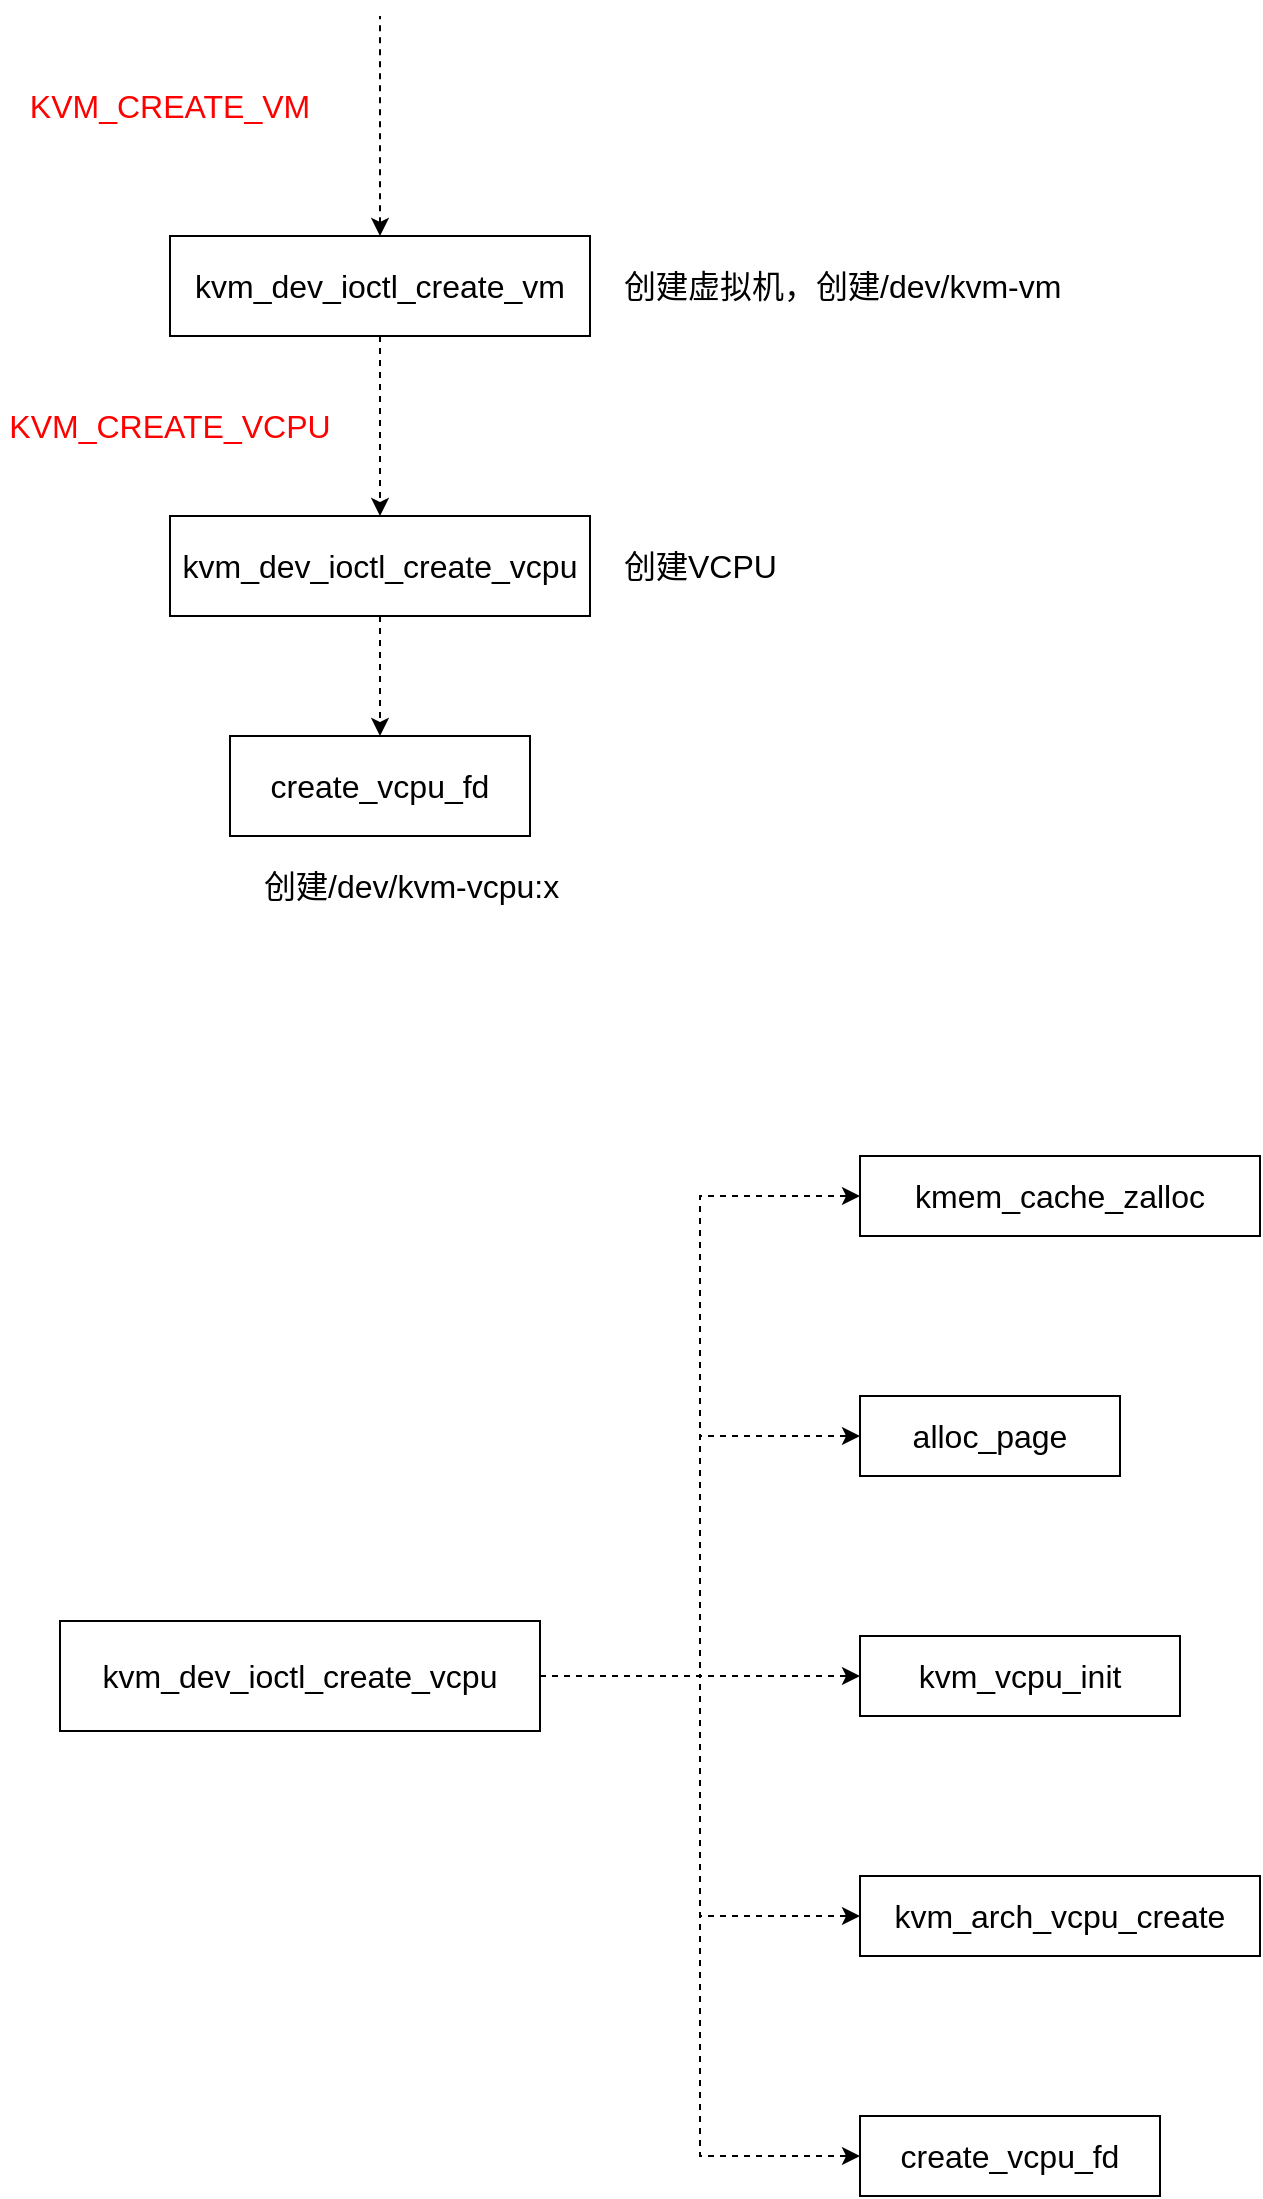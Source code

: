 <mxfile version="20.8.20" type="github">
  <diagram name="第 1 页" id="fEZX0kXtipA56TciqK5S">
    <mxGraphModel dx="1744" dy="1073" grid="1" gridSize="10" guides="1" tooltips="1" connect="1" arrows="1" fold="1" page="1" pageScale="1" pageWidth="3300" pageHeight="4681" math="0" shadow="0">
      <root>
        <mxCell id="0" />
        <mxCell id="1" parent="0" />
        <mxCell id="gz_ho0c8wg7XdhOyV5uj-7" style="edgeStyle=orthogonalEdgeStyle;rounded=0;orthogonalLoop=1;jettySize=auto;html=1;exitX=0.5;exitY=1;exitDx=0;exitDy=0;entryX=0.5;entryY=0;entryDx=0;entryDy=0;dashed=1;fontSize=16;fontColor=#FF0000;" edge="1" parent="1" source="gz_ho0c8wg7XdhOyV5uj-1" target="gz_ho0c8wg7XdhOyV5uj-4">
          <mxGeometry relative="1" as="geometry" />
        </mxCell>
        <mxCell id="gz_ho0c8wg7XdhOyV5uj-8" style="edgeStyle=orthogonalEdgeStyle;rounded=0;orthogonalLoop=1;jettySize=auto;html=1;exitX=0.5;exitY=0;exitDx=0;exitDy=0;dashed=1;fontSize=16;fontColor=#FF0000;startArrow=classic;startFill=1;endArrow=none;endFill=0;" edge="1" parent="1" source="gz_ho0c8wg7XdhOyV5uj-1">
          <mxGeometry relative="1" as="geometry">
            <mxPoint x="440" y="150" as="targetPoint" />
          </mxGeometry>
        </mxCell>
        <mxCell id="gz_ho0c8wg7XdhOyV5uj-1" value="kvm_dev_ioctl_create_vm" style="rounded=0;whiteSpace=wrap;html=1;fontSize=16;" vertex="1" parent="1">
          <mxGeometry x="335" y="260" width="210" height="50" as="geometry" />
        </mxCell>
        <mxCell id="gz_ho0c8wg7XdhOyV5uj-3" value="KVM_CREATE_VM" style="text;html=1;strokeColor=none;fillColor=none;align=center;verticalAlign=middle;whiteSpace=wrap;rounded=0;fontSize=16;fontColor=#FF0000;" vertex="1" parent="1">
          <mxGeometry x="250" y="180" width="170" height="30" as="geometry" />
        </mxCell>
        <mxCell id="gz_ho0c8wg7XdhOyV5uj-6" style="edgeStyle=orthogonalEdgeStyle;rounded=0;orthogonalLoop=1;jettySize=auto;html=1;exitX=0.5;exitY=1;exitDx=0;exitDy=0;entryX=0.5;entryY=0;entryDx=0;entryDy=0;fontSize=16;fontColor=#FF0000;dashed=1;" edge="1" parent="1" source="gz_ho0c8wg7XdhOyV5uj-4" target="gz_ho0c8wg7XdhOyV5uj-5">
          <mxGeometry relative="1" as="geometry" />
        </mxCell>
        <mxCell id="gz_ho0c8wg7XdhOyV5uj-4" value="kvm_dev_ioctl_create_vcpu" style="rounded=0;whiteSpace=wrap;html=1;fontSize=16;" vertex="1" parent="1">
          <mxGeometry x="335" y="400" width="210" height="50" as="geometry" />
        </mxCell>
        <mxCell id="gz_ho0c8wg7XdhOyV5uj-5" value="create_vcpu_fd" style="rounded=0;whiteSpace=wrap;html=1;fontSize=16;" vertex="1" parent="1">
          <mxGeometry x="365" y="510" width="150" height="50" as="geometry" />
        </mxCell>
        <mxCell id="gz_ho0c8wg7XdhOyV5uj-10" value="KVM_CREATE_VCPU" style="text;html=1;strokeColor=none;fillColor=none;align=center;verticalAlign=middle;whiteSpace=wrap;rounded=0;fontSize=16;fontColor=#FF0000;" vertex="1" parent="1">
          <mxGeometry x="250" y="340" width="170" height="30" as="geometry" />
        </mxCell>
        <mxCell id="gz_ho0c8wg7XdhOyV5uj-11" value="创建虚拟机，创建/dev/kvm-vm" style="text;html=1;strokeColor=none;fillColor=none;align=left;verticalAlign=middle;whiteSpace=wrap;rounded=0;fontSize=16;fontColor=#000000;" vertex="1" parent="1">
          <mxGeometry x="560" y="270" width="280" height="30" as="geometry" />
        </mxCell>
        <mxCell id="gz_ho0c8wg7XdhOyV5uj-12" value="创建VCPU" style="text;html=1;strokeColor=none;fillColor=none;align=left;verticalAlign=middle;whiteSpace=wrap;rounded=0;fontSize=16;fontColor=#000000;" vertex="1" parent="1">
          <mxGeometry x="560" y="410" width="120" height="30" as="geometry" />
        </mxCell>
        <mxCell id="gz_ho0c8wg7XdhOyV5uj-13" value="创建/dev/kvm-vcpu:x" style="text;html=1;strokeColor=none;fillColor=none;align=left;verticalAlign=middle;whiteSpace=wrap;rounded=0;fontSize=16;fontColor=#000000;" vertex="1" parent="1">
          <mxGeometry x="380" y="570" width="160" height="30" as="geometry" />
        </mxCell>
        <mxCell id="gz_ho0c8wg7XdhOyV5uj-17" style="edgeStyle=orthogonalEdgeStyle;rounded=0;orthogonalLoop=1;jettySize=auto;html=1;exitX=1;exitY=0.5;exitDx=0;exitDy=0;entryX=0;entryY=0.5;entryDx=0;entryDy=0;dashed=1;fontSize=16;fontColor=#000000;startArrow=none;startFill=0;endArrow=classic;endFill=1;" edge="1" parent="1" source="gz_ho0c8wg7XdhOyV5uj-14" target="gz_ho0c8wg7XdhOyV5uj-16">
          <mxGeometry relative="1" as="geometry">
            <Array as="points">
              <mxPoint x="600" y="980" />
              <mxPoint x="600" y="740" />
            </Array>
          </mxGeometry>
        </mxCell>
        <mxCell id="gz_ho0c8wg7XdhOyV5uj-22" style="edgeStyle=orthogonalEdgeStyle;rounded=0;orthogonalLoop=1;jettySize=auto;html=1;exitX=1;exitY=0.5;exitDx=0;exitDy=0;entryX=0;entryY=0.5;entryDx=0;entryDy=0;dashed=1;fontSize=16;fontColor=#000000;startArrow=none;startFill=0;endArrow=classic;endFill=1;" edge="1" parent="1" source="gz_ho0c8wg7XdhOyV5uj-14" target="gz_ho0c8wg7XdhOyV5uj-18">
          <mxGeometry relative="1" as="geometry">
            <Array as="points">
              <mxPoint x="600" y="980" />
              <mxPoint x="600" y="860" />
            </Array>
          </mxGeometry>
        </mxCell>
        <mxCell id="gz_ho0c8wg7XdhOyV5uj-23" style="edgeStyle=orthogonalEdgeStyle;rounded=0;orthogonalLoop=1;jettySize=auto;html=1;exitX=1;exitY=0.5;exitDx=0;exitDy=0;entryX=0;entryY=0.5;entryDx=0;entryDy=0;dashed=1;fontSize=16;fontColor=#000000;startArrow=none;startFill=0;endArrow=classic;endFill=1;" edge="1" parent="1" source="gz_ho0c8wg7XdhOyV5uj-14" target="gz_ho0c8wg7XdhOyV5uj-19">
          <mxGeometry relative="1" as="geometry" />
        </mxCell>
        <mxCell id="gz_ho0c8wg7XdhOyV5uj-24" style="edgeStyle=orthogonalEdgeStyle;rounded=0;orthogonalLoop=1;jettySize=auto;html=1;exitX=1;exitY=0.5;exitDx=0;exitDy=0;entryX=0;entryY=0.5;entryDx=0;entryDy=0;dashed=1;fontSize=16;fontColor=#000000;startArrow=none;startFill=0;endArrow=classic;endFill=1;" edge="1" parent="1" source="gz_ho0c8wg7XdhOyV5uj-14" target="gz_ho0c8wg7XdhOyV5uj-20">
          <mxGeometry relative="1" as="geometry">
            <Array as="points">
              <mxPoint x="600" y="980" />
              <mxPoint x="600" y="1100" />
            </Array>
          </mxGeometry>
        </mxCell>
        <mxCell id="gz_ho0c8wg7XdhOyV5uj-25" style="edgeStyle=orthogonalEdgeStyle;rounded=0;orthogonalLoop=1;jettySize=auto;html=1;exitX=1;exitY=0.5;exitDx=0;exitDy=0;entryX=0;entryY=0.5;entryDx=0;entryDy=0;dashed=1;fontSize=16;fontColor=#000000;startArrow=none;startFill=0;endArrow=classic;endFill=1;" edge="1" parent="1" source="gz_ho0c8wg7XdhOyV5uj-14" target="gz_ho0c8wg7XdhOyV5uj-21">
          <mxGeometry relative="1" as="geometry">
            <Array as="points">
              <mxPoint x="600" y="980" />
              <mxPoint x="600" y="1220" />
            </Array>
          </mxGeometry>
        </mxCell>
        <mxCell id="gz_ho0c8wg7XdhOyV5uj-14" value="kvm_dev_ioctl_create_vcpu" style="rounded=0;whiteSpace=wrap;html=1;fontSize=16;" vertex="1" parent="1">
          <mxGeometry x="280" y="952.5" width="240" height="55" as="geometry" />
        </mxCell>
        <mxCell id="gz_ho0c8wg7XdhOyV5uj-16" value="kmem_cache_zalloc" style="rounded=0;whiteSpace=wrap;html=1;fontSize=16;fontColor=#000000;" vertex="1" parent="1">
          <mxGeometry x="680" y="720" width="200" height="40" as="geometry" />
        </mxCell>
        <mxCell id="gz_ho0c8wg7XdhOyV5uj-18" value="alloc_page" style="rounded=0;whiteSpace=wrap;html=1;fontSize=16;fontColor=#000000;" vertex="1" parent="1">
          <mxGeometry x="680" y="840" width="130" height="40" as="geometry" />
        </mxCell>
        <mxCell id="gz_ho0c8wg7XdhOyV5uj-19" value="kvm_vcpu_init" style="rounded=0;whiteSpace=wrap;html=1;fontSize=16;fontColor=#000000;" vertex="1" parent="1">
          <mxGeometry x="680" y="960" width="160" height="40" as="geometry" />
        </mxCell>
        <mxCell id="gz_ho0c8wg7XdhOyV5uj-20" value="kvm_arch_vcpu_create" style="rounded=0;whiteSpace=wrap;html=1;fontSize=16;fontColor=#000000;" vertex="1" parent="1">
          <mxGeometry x="680" y="1080" width="200" height="40" as="geometry" />
        </mxCell>
        <mxCell id="gz_ho0c8wg7XdhOyV5uj-21" value="create_vcpu_fd" style="rounded=0;whiteSpace=wrap;html=1;fontSize=16;fontColor=#000000;" vertex="1" parent="1">
          <mxGeometry x="680" y="1200" width="150" height="40" as="geometry" />
        </mxCell>
      </root>
    </mxGraphModel>
  </diagram>
</mxfile>
